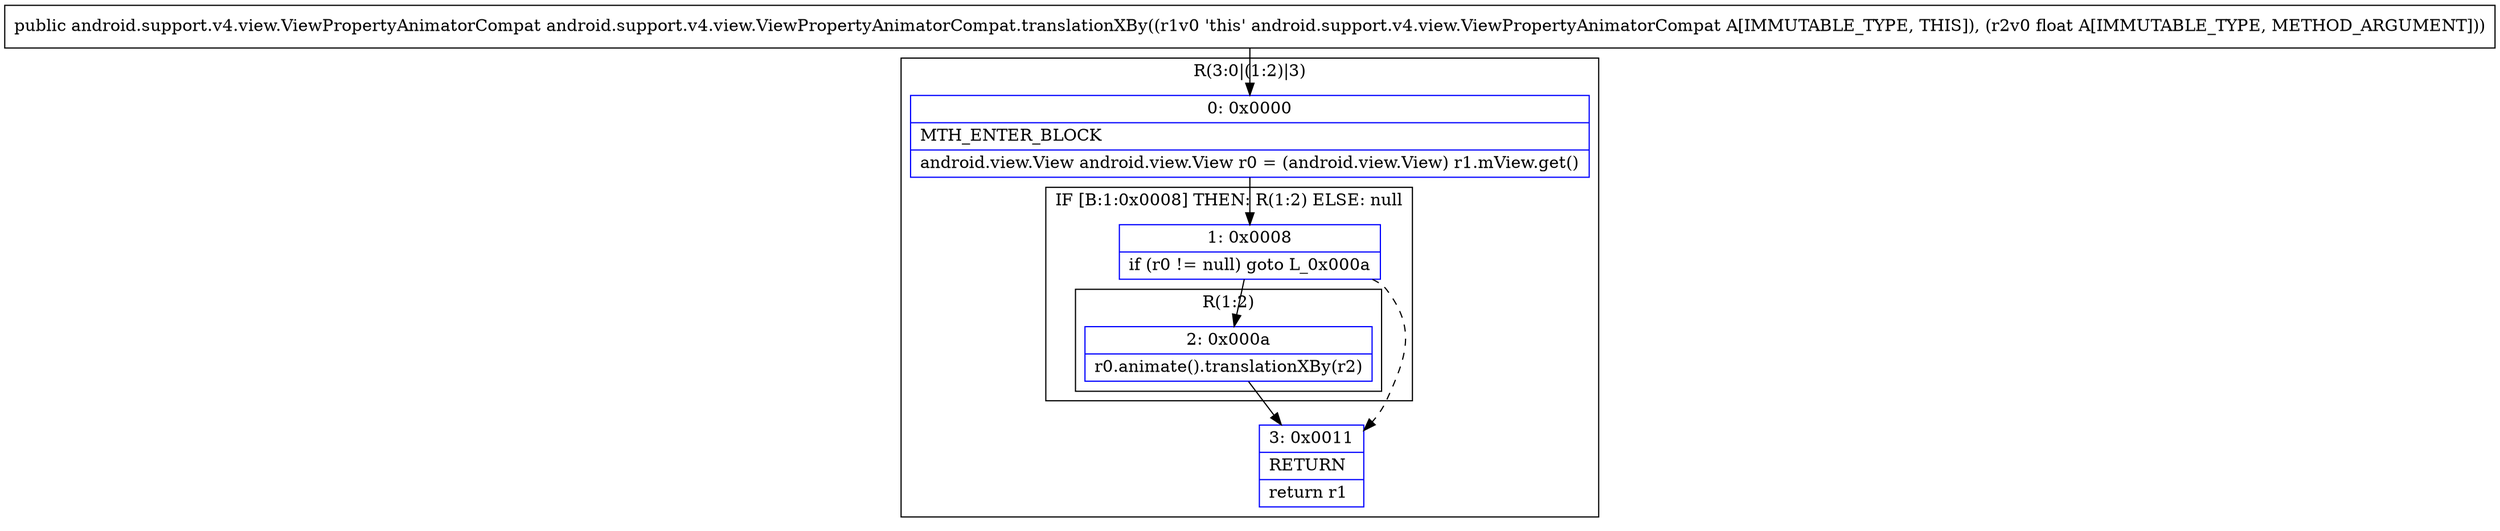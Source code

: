 digraph "CFG forandroid.support.v4.view.ViewPropertyAnimatorCompat.translationXBy(F)Landroid\/support\/v4\/view\/ViewPropertyAnimatorCompat;" {
subgraph cluster_Region_822955904 {
label = "R(3:0|(1:2)|3)";
node [shape=record,color=blue];
Node_0 [shape=record,label="{0\:\ 0x0000|MTH_ENTER_BLOCK\l|android.view.View android.view.View r0 = (android.view.View) r1.mView.get()\l}"];
subgraph cluster_IfRegion_1871962608 {
label = "IF [B:1:0x0008] THEN: R(1:2) ELSE: null";
node [shape=record,color=blue];
Node_1 [shape=record,label="{1\:\ 0x0008|if (r0 != null) goto L_0x000a\l}"];
subgraph cluster_Region_314682933 {
label = "R(1:2)";
node [shape=record,color=blue];
Node_2 [shape=record,label="{2\:\ 0x000a|r0.animate().translationXBy(r2)\l}"];
}
}
Node_3 [shape=record,label="{3\:\ 0x0011|RETURN\l|return r1\l}"];
}
MethodNode[shape=record,label="{public android.support.v4.view.ViewPropertyAnimatorCompat android.support.v4.view.ViewPropertyAnimatorCompat.translationXBy((r1v0 'this' android.support.v4.view.ViewPropertyAnimatorCompat A[IMMUTABLE_TYPE, THIS]), (r2v0 float A[IMMUTABLE_TYPE, METHOD_ARGUMENT])) }"];
MethodNode -> Node_0;
Node_0 -> Node_1;
Node_1 -> Node_2;
Node_1 -> Node_3[style=dashed];
Node_2 -> Node_3;
}

